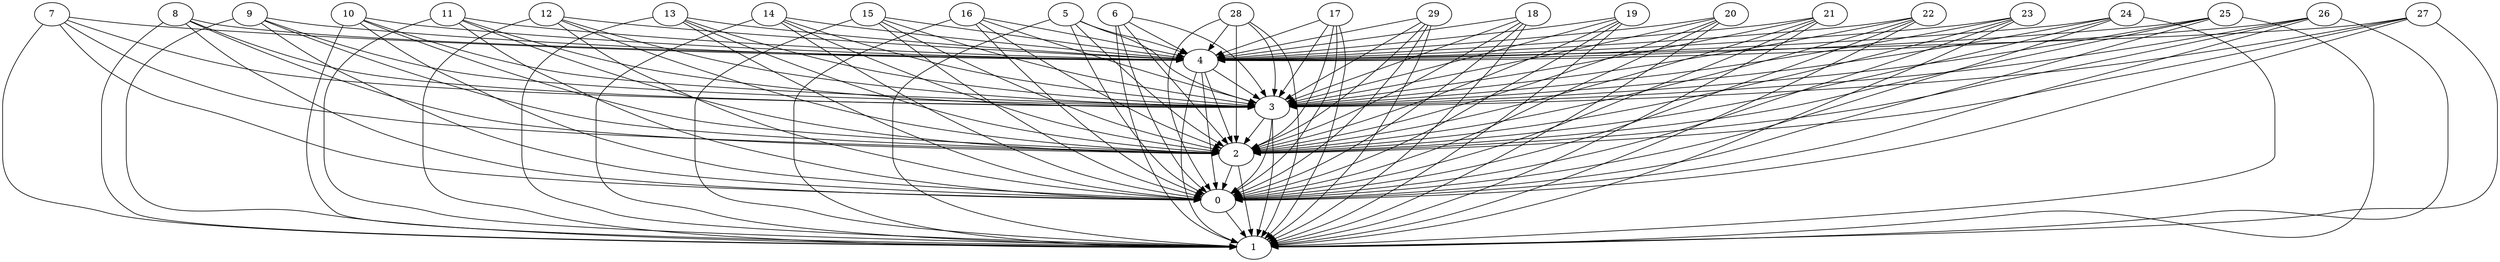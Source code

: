 digraph {0 -> 1;
1;
2 -> 0;
2 -> 1;
3 -> 0;
3 -> 1;
3 -> 2;
4 -> 0;
4 -> 1;
4 -> 2;
4 -> 3;
5 -> 0;
5 -> 1;
5 -> 2;
5 -> 3;
5 -> 4;
6 -> 0;
6 -> 1;
6 -> 2;
6 -> 3;
6 -> 4;
7 -> 0;
7 -> 1;
7 -> 2;
7 -> 3;
7 -> 4;
8 -> 0;
8 -> 1;
8 -> 2;
8 -> 3;
8 -> 4;
9 -> 0;
9 -> 1;
9 -> 2;
9 -> 3;
9 -> 4;
10 -> 0;
10 -> 1;
10 -> 2;
10 -> 3;
10 -> 4;
11 -> 0;
11 -> 1;
11 -> 2;
11 -> 3;
11 -> 4;
12 -> 0;
12 -> 1;
12 -> 2;
12 -> 3;
12 -> 4;
13 -> 0;
13 -> 1;
13 -> 2;
13 -> 3;
13 -> 4;
14 -> 0;
14 -> 1;
14 -> 2;
14 -> 3;
14 -> 4;
15 -> 0;
15 -> 1;
15 -> 2;
15 -> 3;
15 -> 4;
16 -> 0;
16 -> 1;
16 -> 2;
16 -> 3;
16 -> 4;
17 -> 0;
17 -> 1;
17 -> 2;
17 -> 3;
17 -> 4;
18 -> 0;
18 -> 1;
18 -> 2;
18 -> 3;
18 -> 4;
19 -> 0;
19 -> 1;
19 -> 2;
19 -> 3;
19 -> 4;
20 -> 0;
20 -> 1;
20 -> 2;
20 -> 3;
20 -> 4;
21 -> 0;
21 -> 1;
21 -> 2;
21 -> 3;
21 -> 4;
22 -> 0;
22 -> 1;
22 -> 2;
22 -> 3;
22 -> 4;
23 -> 0;
23 -> 1;
23 -> 2;
23 -> 3;
23 -> 4;
24 -> 0;
24 -> 1;
24 -> 2;
24 -> 3;
24 -> 4;
25 -> 0;
25 -> 1;
25 -> 2;
25 -> 3;
25 -> 4;
26 -> 0;
26 -> 1;
26 -> 2;
26 -> 3;
26 -> 4;
27 -> 0;
27 -> 1;
27 -> 2;
27 -> 3;
27 -> 4;
28 -> 0;
28 -> 1;
28 -> 2;
28 -> 3;
28 -> 4;
29 -> 0;
29 -> 1;
29 -> 2;
29 -> 3;
29 -> 4;
}